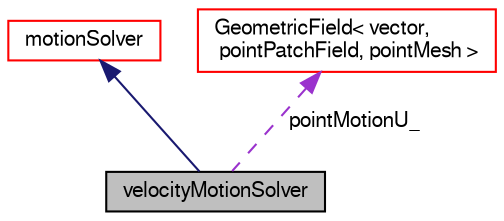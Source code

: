 digraph "velocityMotionSolver"
{
  bgcolor="transparent";
  edge [fontname="FreeSans",fontsize="10",labelfontname="FreeSans",labelfontsize="10"];
  node [fontname="FreeSans",fontsize="10",shape=record];
  Node19 [label="velocityMotionSolver",height=0.2,width=0.4,color="black", fillcolor="grey75", style="filled", fontcolor="black"];
  Node20 -> Node19 [dir="back",color="midnightblue",fontsize="10",style="solid",fontname="FreeSans"];
  Node20 [label="motionSolver",height=0.2,width=0.4,color="red",URL="$a21578.html",tooltip="Virtual base class for mesh motion solver. "];
  Node42 -> Node19 [dir="back",color="darkorchid3",fontsize="10",style="dashed",label=" pointMotionU_" ,fontname="FreeSans"];
  Node42 [label="GeometricField\< vector,\l pointPatchField, pointMesh \>",height=0.2,width=0.4,color="red",URL="$a22434.html"];
}

